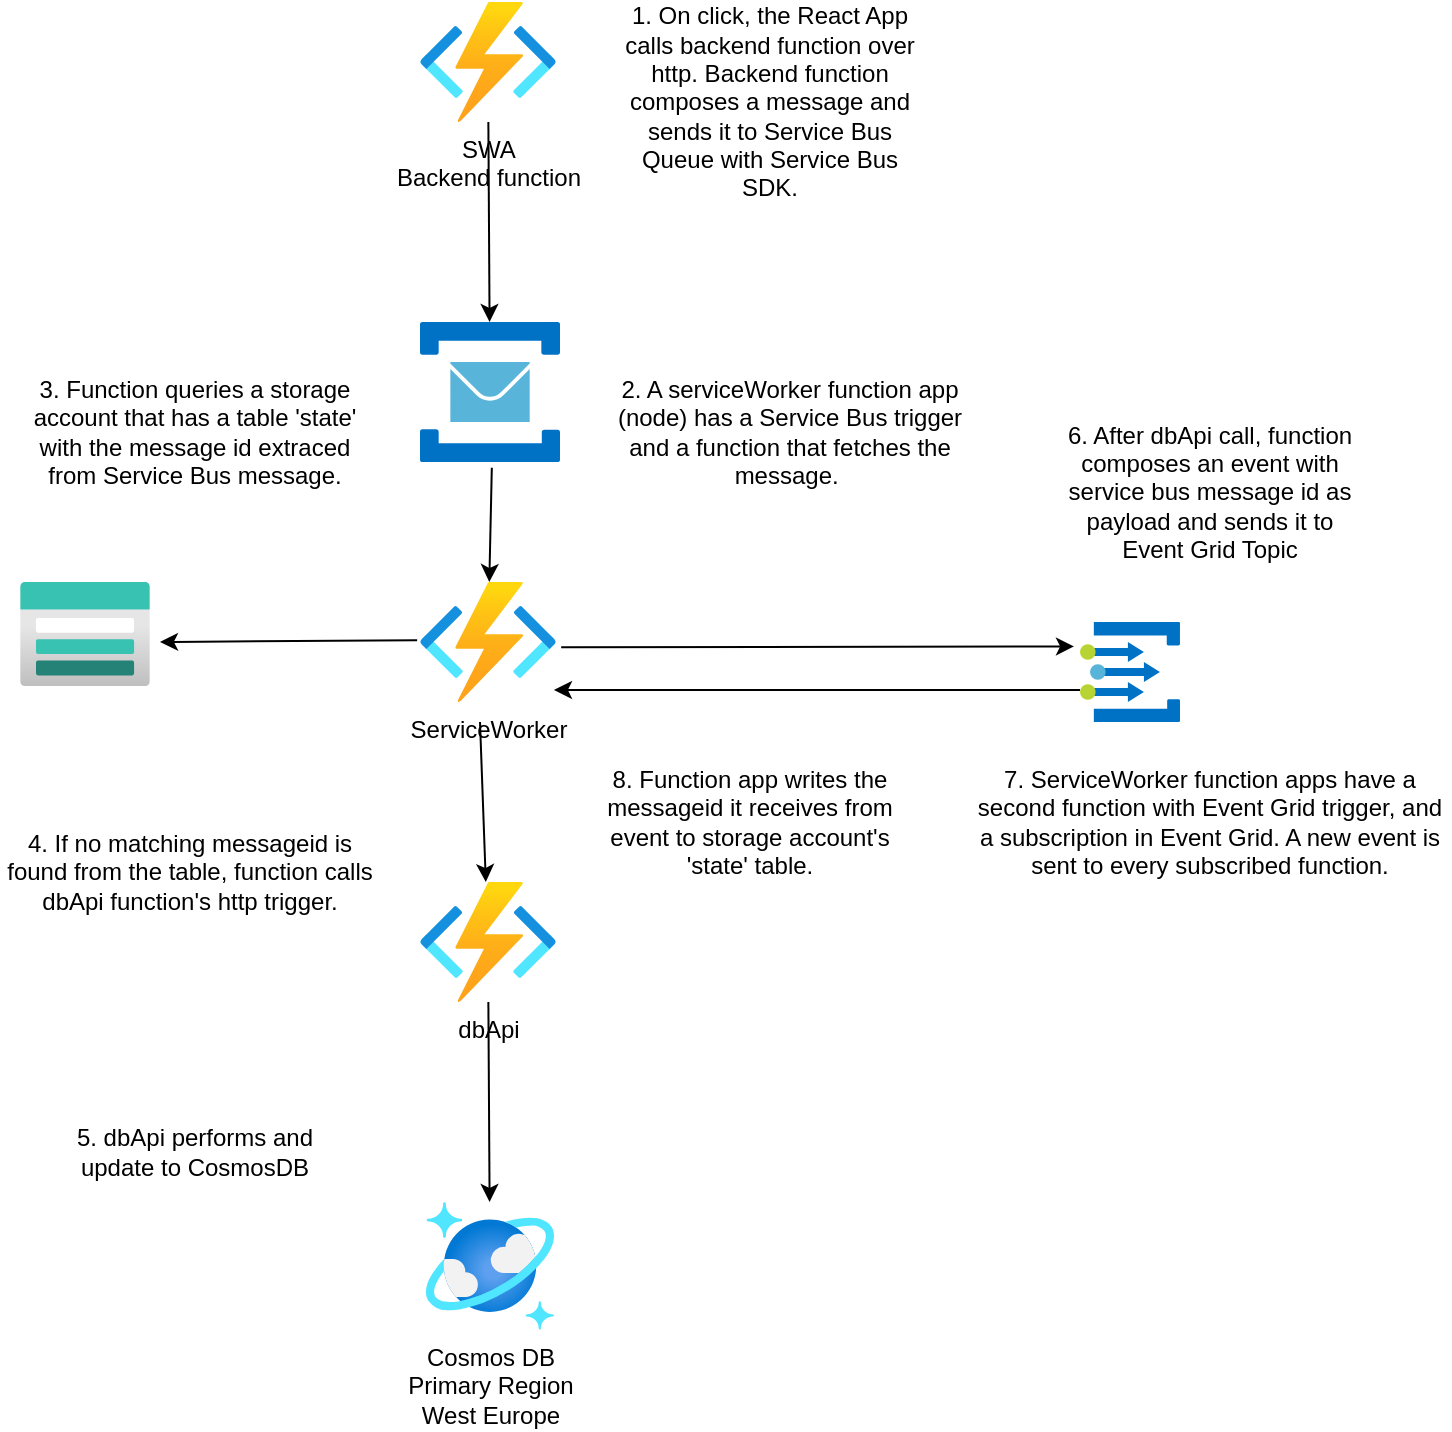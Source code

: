 <mxfile version="20.2.8" type="device"><diagram id="7ANkDe11cHQ1y8NNHYKq" name="Page-1"><mxGraphModel dx="1209" dy="737" grid="1" gridSize="10" guides="1" tooltips="1" connect="1" arrows="1" fold="1" page="1" pageScale="1" pageWidth="827" pageHeight="1169" math="0" shadow="0"><root><mxCell id="0"/><mxCell id="1" parent="0"/><mxCell id="oZJv6MDh7hCmy0JbQv6_-1" value="SWA&lt;br&gt;Backend function" style="aspect=fixed;html=1;points=[];align=center;image;fontSize=12;image=img/lib/azure2/compute/Function_Apps.svg;" vertex="1" parent="1"><mxGeometry x="280" y="80" width="68" height="60" as="geometry"/></mxCell><mxCell id="oZJv6MDh7hCmy0JbQv6_-2" value="" style="sketch=0;aspect=fixed;html=1;points=[];align=center;image;fontSize=12;image=img/lib/mscae/Service_Bus.svg;" vertex="1" parent="1"><mxGeometry x="280" y="240" width="70" height="70" as="geometry"/></mxCell><mxCell id="oZJv6MDh7hCmy0JbQv6_-3" value="" style="endArrow=classic;html=1;rounded=0;" edge="1" parent="1" source="oZJv6MDh7hCmy0JbQv6_-1" target="oZJv6MDh7hCmy0JbQv6_-2"><mxGeometry width="50" height="50" relative="1" as="geometry"><mxPoint x="390" y="400" as="sourcePoint"/><mxPoint x="440" y="350" as="targetPoint"/></mxGeometry></mxCell><mxCell id="oZJv6MDh7hCmy0JbQv6_-4" value="1. On click, the React App calls backend function over http. Backend function composes a message and sends it to Service Bus Queue with Service Bus SDK." style="text;html=1;strokeColor=none;fillColor=none;align=center;verticalAlign=middle;whiteSpace=wrap;rounded=0;" vertex="1" parent="1"><mxGeometry x="380" y="90" width="150" height="80" as="geometry"/></mxCell><mxCell id="oZJv6MDh7hCmy0JbQv6_-5" value="ServiceWorker" style="aspect=fixed;html=1;points=[];align=center;image;fontSize=12;image=img/lib/azure2/compute/Function_Apps.svg;" vertex="1" parent="1"><mxGeometry x="280" y="370" width="68" height="60" as="geometry"/></mxCell><mxCell id="oZJv6MDh7hCmy0JbQv6_-7" value="" style="endArrow=classic;html=1;rounded=0;exitX=0.513;exitY=1.041;exitDx=0;exitDy=0;exitPerimeter=0;" edge="1" parent="1" source="oZJv6MDh7hCmy0JbQv6_-2" target="oZJv6MDh7hCmy0JbQv6_-5"><mxGeometry width="50" height="50" relative="1" as="geometry"><mxPoint x="390" y="360" as="sourcePoint"/><mxPoint x="440" y="310" as="targetPoint"/></mxGeometry></mxCell><mxCell id="oZJv6MDh7hCmy0JbQv6_-8" value="2. A serviceWorker function app (node) has a Service Bus trigger and a function that fetches the message.&amp;nbsp;" style="text;html=1;strokeColor=none;fillColor=none;align=center;verticalAlign=middle;whiteSpace=wrap;rounded=0;" vertex="1" parent="1"><mxGeometry x="370" y="260" width="190" height="70" as="geometry"/></mxCell><mxCell id="oZJv6MDh7hCmy0JbQv6_-9" value="" style="aspect=fixed;html=1;points=[];align=center;image;fontSize=12;image=img/lib/azure2/storage/Storage_Accounts.svg;" vertex="1" parent="1"><mxGeometry x="80" y="370" width="65" height="52" as="geometry"/></mxCell><mxCell id="oZJv6MDh7hCmy0JbQv6_-10" value="" style="endArrow=classic;html=1;rounded=0;exitX=-0.021;exitY=0.485;exitDx=0;exitDy=0;exitPerimeter=0;" edge="1" parent="1" source="oZJv6MDh7hCmy0JbQv6_-5"><mxGeometry width="50" height="50" relative="1" as="geometry"><mxPoint x="390" y="340" as="sourcePoint"/><mxPoint x="150" y="400" as="targetPoint"/></mxGeometry></mxCell><mxCell id="oZJv6MDh7hCmy0JbQv6_-11" value="3. Function queries a storage&lt;br&gt;account that has a table 'state' with the message id extraced from Service Bus message." style="text;html=1;strokeColor=none;fillColor=none;align=center;verticalAlign=middle;whiteSpace=wrap;rounded=0;" vertex="1" parent="1"><mxGeometry x="85" y="280" width="165" height="30" as="geometry"/></mxCell><mxCell id="oZJv6MDh7hCmy0JbQv6_-12" value="dbApi" style="aspect=fixed;html=1;points=[];align=center;image;fontSize=12;image=img/lib/azure2/compute/Function_Apps.svg;" vertex="1" parent="1"><mxGeometry x="280" y="520" width="68" height="60" as="geometry"/></mxCell><mxCell id="oZJv6MDh7hCmy0JbQv6_-13" value="" style="sketch=0;aspect=fixed;html=1;points=[];align=center;image;fontSize=12;image=img/lib/mscae/Event_Grid_Topics.svg;" vertex="1" parent="1"><mxGeometry x="610" y="390" width="50" height="50" as="geometry"/></mxCell><mxCell id="oZJv6MDh7hCmy0JbQv6_-14" value="" style="endArrow=classic;html=1;rounded=0;" edge="1" parent="1" target="oZJv6MDh7hCmy0JbQv6_-12"><mxGeometry width="50" height="50" relative="1" as="geometry"><mxPoint x="310" y="440" as="sourcePoint"/><mxPoint x="440" y="270" as="targetPoint"/></mxGeometry></mxCell><mxCell id="oZJv6MDh7hCmy0JbQv6_-15" value="4. If no matching messageid is found from the table, function calls dbApi function's http trigger." style="text;html=1;strokeColor=none;fillColor=none;align=center;verticalAlign=middle;whiteSpace=wrap;rounded=0;" vertex="1" parent="1"><mxGeometry x="70" y="470" width="190" height="90" as="geometry"/></mxCell><mxCell id="oZJv6MDh7hCmy0JbQv6_-16" value="Cosmos DB&lt;br&gt;Primary Region&lt;br&gt;West Europe" style="aspect=fixed;html=1;points=[];align=center;image;fontSize=12;image=img/lib/azure2/databases/Azure_Cosmos_DB.svg;" vertex="1" parent="1"><mxGeometry x="283" y="680" width="64" height="64" as="geometry"/></mxCell><mxCell id="oZJv6MDh7hCmy0JbQv6_-17" value="" style="endArrow=classic;html=1;rounded=0;" edge="1" parent="1" source="oZJv6MDh7hCmy0JbQv6_-12" target="oZJv6MDh7hCmy0JbQv6_-16"><mxGeometry width="50" height="50" relative="1" as="geometry"><mxPoint x="390" y="640" as="sourcePoint"/><mxPoint x="440" y="590" as="targetPoint"/></mxGeometry></mxCell><mxCell id="oZJv6MDh7hCmy0JbQv6_-18" value="5. dbApi performs and&lt;br&gt;update to CosmosDB" style="text;html=1;strokeColor=none;fillColor=none;align=center;verticalAlign=middle;whiteSpace=wrap;rounded=0;" vertex="1" parent="1"><mxGeometry x="85" y="640" width="165" height="30" as="geometry"/></mxCell><mxCell id="oZJv6MDh7hCmy0JbQv6_-19" value="" style="endArrow=classic;html=1;rounded=0;exitX=1.038;exitY=0.544;exitDx=0;exitDy=0;exitPerimeter=0;entryX=-0.06;entryY=0.244;entryDx=0;entryDy=0;entryPerimeter=0;" edge="1" parent="1" source="oZJv6MDh7hCmy0JbQv6_-5" target="oZJv6MDh7hCmy0JbQv6_-13"><mxGeometry width="50" height="50" relative="1" as="geometry"><mxPoint x="390" y="640" as="sourcePoint"/><mxPoint x="440" y="590" as="targetPoint"/></mxGeometry></mxCell><mxCell id="oZJv6MDh7hCmy0JbQv6_-20" value="6. After dbApi call, function composes an event with service bus message id as payload and sends it to Event Grid Topic" style="text;html=1;strokeColor=none;fillColor=none;align=center;verticalAlign=middle;whiteSpace=wrap;rounded=0;" vertex="1" parent="1"><mxGeometry x="600" y="310" width="150" height="30" as="geometry"/></mxCell><mxCell id="oZJv6MDh7hCmy0JbQv6_-21" value="" style="endArrow=classic;html=1;rounded=0;entryX=0.985;entryY=0.9;entryDx=0;entryDy=0;entryPerimeter=0;" edge="1" parent="1" target="oZJv6MDh7hCmy0JbQv6_-5"><mxGeometry width="50" height="50" relative="1" as="geometry"><mxPoint x="610" y="424" as="sourcePoint"/><mxPoint x="440" y="360" as="targetPoint"/></mxGeometry></mxCell><mxCell id="oZJv6MDh7hCmy0JbQv6_-22" value="7. ServiceWorker function apps have a second function with Event Grid trigger, and a subscription in Event Grid. A new event is sent to every subscribed function." style="text;html=1;strokeColor=none;fillColor=none;align=center;verticalAlign=middle;whiteSpace=wrap;rounded=0;" vertex="1" parent="1"><mxGeometry x="555" y="450" width="240" height="80" as="geometry"/></mxCell><mxCell id="oZJv6MDh7hCmy0JbQv6_-23" value="8. Function app writes the&lt;br&gt;messageid it receives from event to storage account's 'state' table." style="text;html=1;strokeColor=none;fillColor=none;align=center;verticalAlign=middle;whiteSpace=wrap;rounded=0;" vertex="1" parent="1"><mxGeometry x="360" y="475" width="170" height="30" as="geometry"/></mxCell></root></mxGraphModel></diagram></mxfile>